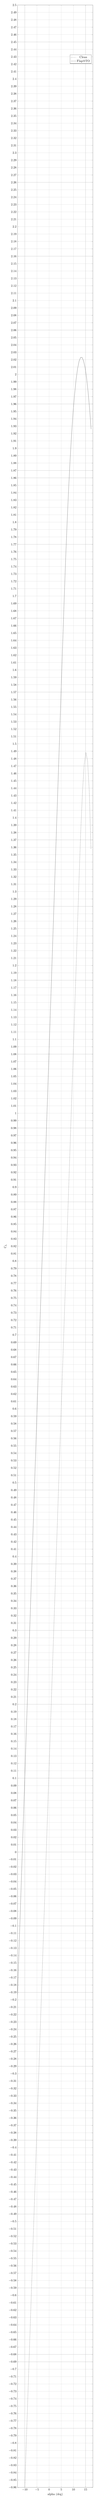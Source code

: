 %CL alpha Wing High Lift
\begin{tikzpicture}

\begin{axis}[
width=0.85\textwidth,
height=0.5\textheight,
scaled ticks=false, tick label style={/pgf/number format/fixed},
xmin=-13.0,
xmax=18,
xlabel={alpha ($\deg$)},
xmajorgrids,
ymin=-0.86,
ymax=2.5,
ylabel={C\textsubscript{L}},
ymajorgrids,
legend entries = {Clean\\Flap@TO\\}
]

\addplot [
color=black,
densely dashed
]
table[row sep=crcr]{
-10.0	-0.86\\
-9.302	-0.792\\
-8.604	-0.724\\
-7.906	-0.656\\
-7.208	-0.588\\
-6.511	-0.52\\
-5.813	-0.452\\
-5.115	-0.384\\
-4.417	-0.316\\
-3.719	-0.248\\
-3.021	-0.18\\
-2.323	-0.112\\
-1.625	-0.044\\
-0.928	0.024\\
-0.23	0.092\\
0.468	0.16\\
1.166	0.228\\
1.864	0.296\\
2.562	0.364\\
3.26	0.432\\
3.958	0.5\\
4.656	0.568\\
5.353	0.636\\
6.051	0.704\\
6.749	0.772\\
7.447	0.84\\
8.145	0.908\\
8.843	0.976\\
9.541	1.044\\
10.239	1.112\\
10.936	1.18\\
11.634	1.25\\
12.332	1.319\\
13.03	1.383\\
13.728	1.435\\
14.426	1.472\\
15.124	1.488\\
15.822	1.477\\
16.519	1.436\\
17.217	1.358\\
};

\addplot [
color=black,
solid
]
table[row sep=crcr]{
-13.0	-0.194\\
-12.382	-0.133\\
-11.764	-0.073\\
-11.146	-0.012\\
-10.528	0.049\\
-9.91	0.11\\
-9.292	0.171\\
-8.674	0.232\\
-8.056	0.293\\
-7.438	0.353\\
-6.82	0.414\\
-6.202	0.475\\
-5.584	0.536\\
-4.966	0.597\\
-4.348	0.658\\
-3.73	0.718\\
-3.113	0.779\\
-2.495	0.84\\
-1.877	0.901\\
-1.259	0.962\\
-0.641	1.023\\
-0.023	1.083\\
0.595	1.144\\
1.213	1.205\\
1.831	1.266\\
2.449	1.327\\
3.067	1.388\\
3.685	1.448\\
4.303	1.509\\
4.921	1.57\\
5.539	1.631\\
6.157	1.691\\
6.775	1.748\\
7.393	1.798\\
8.011	1.844\\
8.629	1.884\\
9.247	1.919\\
9.865	1.949\\
10.483	1.973\\
11.101	1.993\\
11.719	2.008\\
12.337	2.018\\
12.955	2.023\\
13.573	2.023\\
14.191	2.018\\
14.809	2.009\\
15.427	1.995\\
16.044	1.976\\
16.662	1.953\\
17.28	1.926\\
};
\end{axis}
\end{tikzpicture}%
